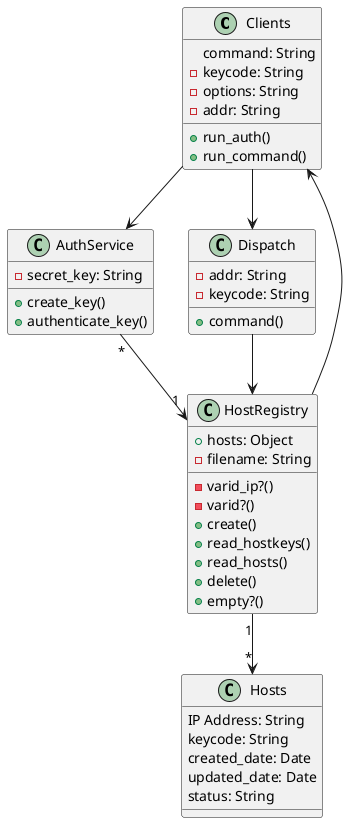 @startuml

class Clients {
  command: String
  -keycode: String
  -options: String
  -addr: String
  +run_auth()
  +run_command()
}

class AuthService {
  -secret_key: String
  +create_key()
  +authenticate_key()
}

class Dispatch {
  -addr: String
  -keycode: String
  +command()
}

class HostRegistry {
  +hosts: Object
  -filename: String
  -varid_ip?()
  -varid?()
  +create()
  +read_hostkeys()
  +read_hosts()
  +delete()
  +empty?()
}

class Hosts {
  IP Address: String
  keycode: String
  created_date: Date
  updated_date: Date
  status: String
}

Clients --> Dispatch
Clients --> AuthService
AuthService "*" --> "1" HostRegistry
Dispatch --> HostRegistry
HostRegistry --> Clients
HostRegistry "1" --> "*" Hosts

@enduml

